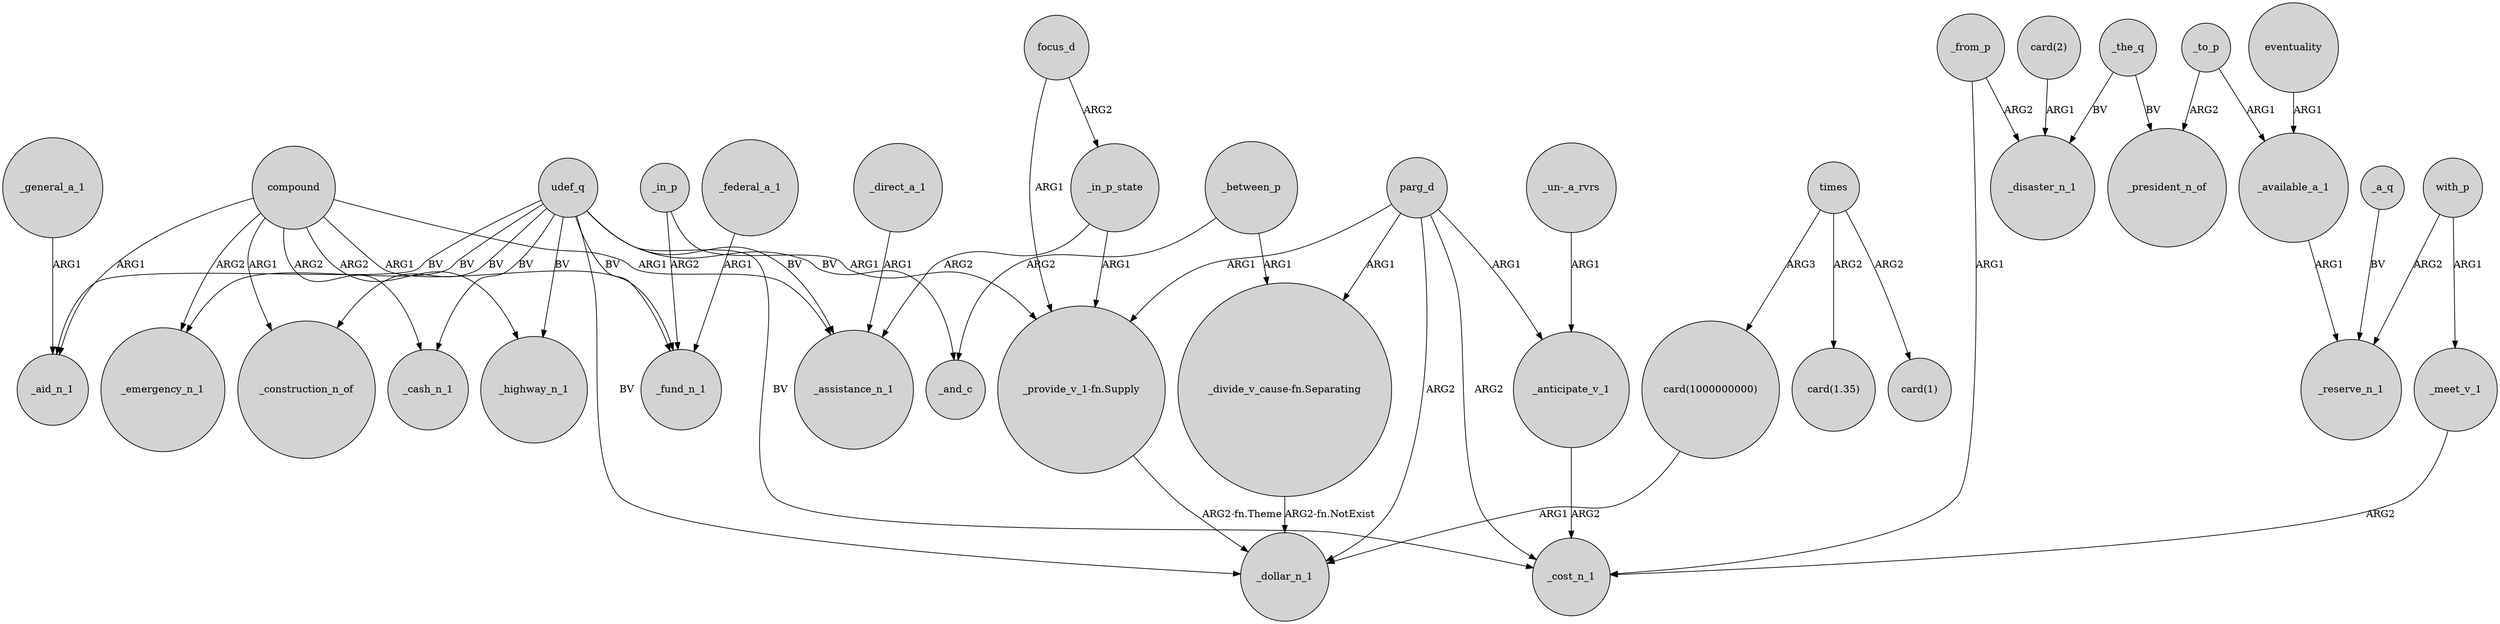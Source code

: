 digraph {
	node [shape=circle style=filled]
	compound -> _emergency_n_1 [label=ARG2]
	_in_p -> "_provide_v_1-fn.Supply" [label=ARG1]
	udef_q -> _highway_n_1 [label=BV]
	_to_p -> _president_n_of [label=ARG2]
	_the_q -> _disaster_n_1 [label=BV]
	parg_d -> "_divide_v_cause-fn.Separating" [label=ARG1]
	_from_p -> _cost_n_1 [label=ARG1]
	_general_a_1 -> _aid_n_1 [label=ARG1]
	_from_p -> _disaster_n_1 [label=ARG2]
	"_un-_a_rvrs" -> _anticipate_v_1 [label=ARG1]
	udef_q -> _cash_n_1 [label=BV]
	focus_d -> _in_p_state [label=ARG2]
	_a_q -> _reserve_n_1 [label=BV]
	with_p -> _meet_v_1 [label=ARG1]
	compound -> _assistance_n_1 [label=ARG1]
	compound -> _highway_n_1 [label=ARG2]
	_in_p_state -> "_provide_v_1-fn.Supply" [label=ARG1]
	udef_q -> _cost_n_1 [label=BV]
	_between_p -> "_divide_v_cause-fn.Separating" [label=ARG1]
	parg_d -> _cost_n_1 [label=ARG2]
	"card(2)" -> _disaster_n_1 [label=ARG1]
	compound -> _aid_n_1 [label=ARG1]
	times -> "card(1000000000)" [label=ARG3]
	times -> "card(1.35)" [label=ARG2]
	_in_p_state -> _assistance_n_1 [label=ARG2]
	eventuality -> _available_a_1 [label=ARG1]
	udef_q -> _assistance_n_1 [label=BV]
	_in_p -> _fund_n_1 [label=ARG2]
	compound -> _fund_n_1 [label=ARG1]
	times -> "card(1)" [label=ARG2]
	"_provide_v_1-fn.Supply" -> _dollar_n_1 [label="ARG2-fn.Theme"]
	udef_q -> _emergency_n_1 [label=BV]
	_between_p -> _and_c [label=ARG2]
	focus_d -> "_provide_v_1-fn.Supply" [label=ARG1]
	parg_d -> _anticipate_v_1 [label=ARG1]
	_available_a_1 -> _reserve_n_1 [label=ARG1]
	_the_q -> _president_n_of [label=BV]
	compound -> _construction_n_of [label=ARG1]
	udef_q -> _fund_n_1 [label=BV]
	parg_d -> _dollar_n_1 [label=ARG2]
	udef_q -> _aid_n_1 [label=BV]
	compound -> _cash_n_1 [label=ARG2]
	_federal_a_1 -> _fund_n_1 [label=ARG1]
	_direct_a_1 -> _assistance_n_1 [label=ARG1]
	parg_d -> "_provide_v_1-fn.Supply" [label=ARG1]
	_to_p -> _available_a_1 [label=ARG1]
	_anticipate_v_1 -> _cost_n_1 [label=ARG2]
	"_divide_v_cause-fn.Separating" -> _dollar_n_1 [label="ARG2-fn.NotExist"]
	with_p -> _reserve_n_1 [label=ARG2]
	_meet_v_1 -> _cost_n_1 [label=ARG2]
	"card(1000000000)" -> _dollar_n_1 [label=ARG1]
	udef_q -> _construction_n_of [label=BV]
	udef_q -> _and_c [label=BV]
	udef_q -> _dollar_n_1 [label=BV]
}
